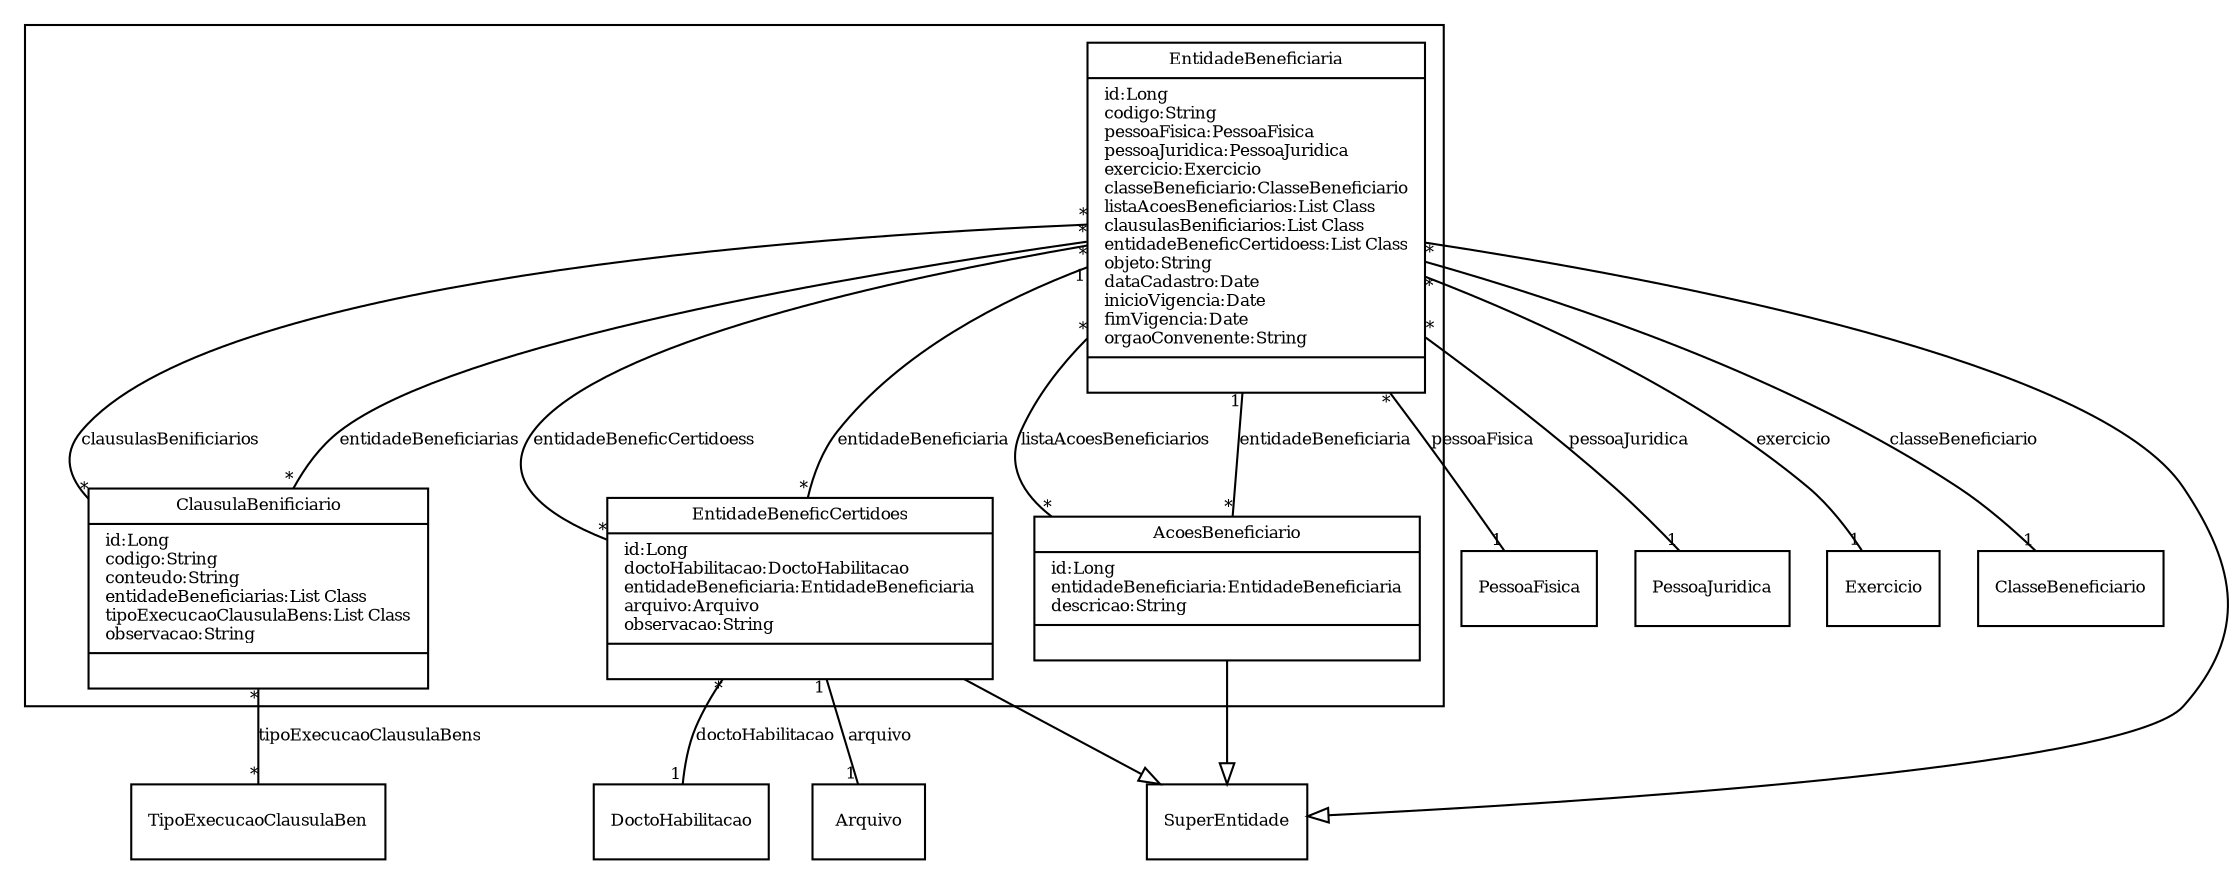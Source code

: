 digraph G{
fontname = "Times-Roman"
fontsize = 8

node [
        fontname = "Times-Roman"
        fontsize = 8
        shape = "record"
]

edge [
        fontname = "Times-Roman"
        fontsize = 8
]

subgraph clusterENTIDADE_BENEFICIARIA
{
EntidadeBeneficiaria [label = "{EntidadeBeneficiaria|id:Long\lcodigo:String\lpessoaFisica:PessoaFisica\lpessoaJuridica:PessoaJuridica\lexercicio:Exercicio\lclasseBeneficiario:ClasseBeneficiario\llistaAcoesBeneficiarios:List Class\lclausulasBenificiarios:List Class\lentidadeBeneficCertidoess:List Class\lobjeto:String\ldataCadastro:Date\linicioVigencia:Date\lfimVigencia:Date\lorgaoConvenente:String\l|\l}"]
AcoesBeneficiario [label = "{AcoesBeneficiario|id:Long\lentidadeBeneficiaria:EntidadeBeneficiaria\ldescricao:String\l|\l}"]
ClausulaBenificiario [label = "{ClausulaBenificiario|id:Long\lcodigo:String\lconteudo:String\lentidadeBeneficiarias:List Class\ltipoExecucaoClausulaBens:List Class\lobservacao:String\l|\l}"]
EntidadeBeneficCertidoes [label = "{EntidadeBeneficCertidoes|id:Long\ldoctoHabilitacao:DoctoHabilitacao\lentidadeBeneficiaria:EntidadeBeneficiaria\larquivo:Arquivo\lobservacao:String\l|\l}"]
}
edge [arrowhead = "none" headlabel = "1" taillabel = "*"] EntidadeBeneficiaria -> PessoaFisica [label = "pessoaFisica"]
edge [arrowhead = "none" headlabel = "1" taillabel = "*"] EntidadeBeneficiaria -> PessoaJuridica [label = "pessoaJuridica"]
edge [arrowhead = "none" headlabel = "1" taillabel = "*"] EntidadeBeneficiaria -> Exercicio [label = "exercicio"]
edge [arrowhead = "none" headlabel = "1" taillabel = "*"] EntidadeBeneficiaria -> ClasseBeneficiario [label = "classeBeneficiario"]
edge [arrowhead = "none" headlabel = "*" taillabel = "*"] EntidadeBeneficiaria -> AcoesBeneficiario [label = "listaAcoesBeneficiarios"]
edge [arrowhead = "none" headlabel = "*" taillabel = "*"] EntidadeBeneficiaria -> ClausulaBenificiario [label = "clausulasBenificiarios"]
edge [arrowhead = "none" headlabel = "*" taillabel = "*"] EntidadeBeneficiaria -> EntidadeBeneficCertidoes [label = "entidadeBeneficCertidoess"]
edge [ arrowhead = "empty" headlabel = "" taillabel = ""] EntidadeBeneficiaria -> SuperEntidade
edge [arrowhead = "none" headlabel = "1" taillabel = "*"] AcoesBeneficiario -> EntidadeBeneficiaria [label = "entidadeBeneficiaria"]
edge [ arrowhead = "empty" headlabel = "" taillabel = ""] AcoesBeneficiario -> SuperEntidade
edge [arrowhead = "none" headlabel = "*" taillabel = "*"] ClausulaBenificiario -> EntidadeBeneficiaria [label = "entidadeBeneficiarias"]
edge [arrowhead = "none" headlabel = "*" taillabel = "*"] ClausulaBenificiario -> TipoExecucaoClausulaBen [label = "tipoExecucaoClausulaBens"]
edge [arrowhead = "none" headlabel = "1" taillabel = "*"] EntidadeBeneficCertidoes -> DoctoHabilitacao [label = "doctoHabilitacao"]
edge [arrowhead = "none" headlabel = "1" taillabel = "*"] EntidadeBeneficCertidoes -> EntidadeBeneficiaria [label = "entidadeBeneficiaria"]
edge [arrowhead = "none" headlabel = "1" taillabel = "1"] EntidadeBeneficCertidoes -> Arquivo [label = "arquivo"]
edge [ arrowhead = "empty" headlabel = "" taillabel = ""] EntidadeBeneficCertidoes -> SuperEntidade
}
